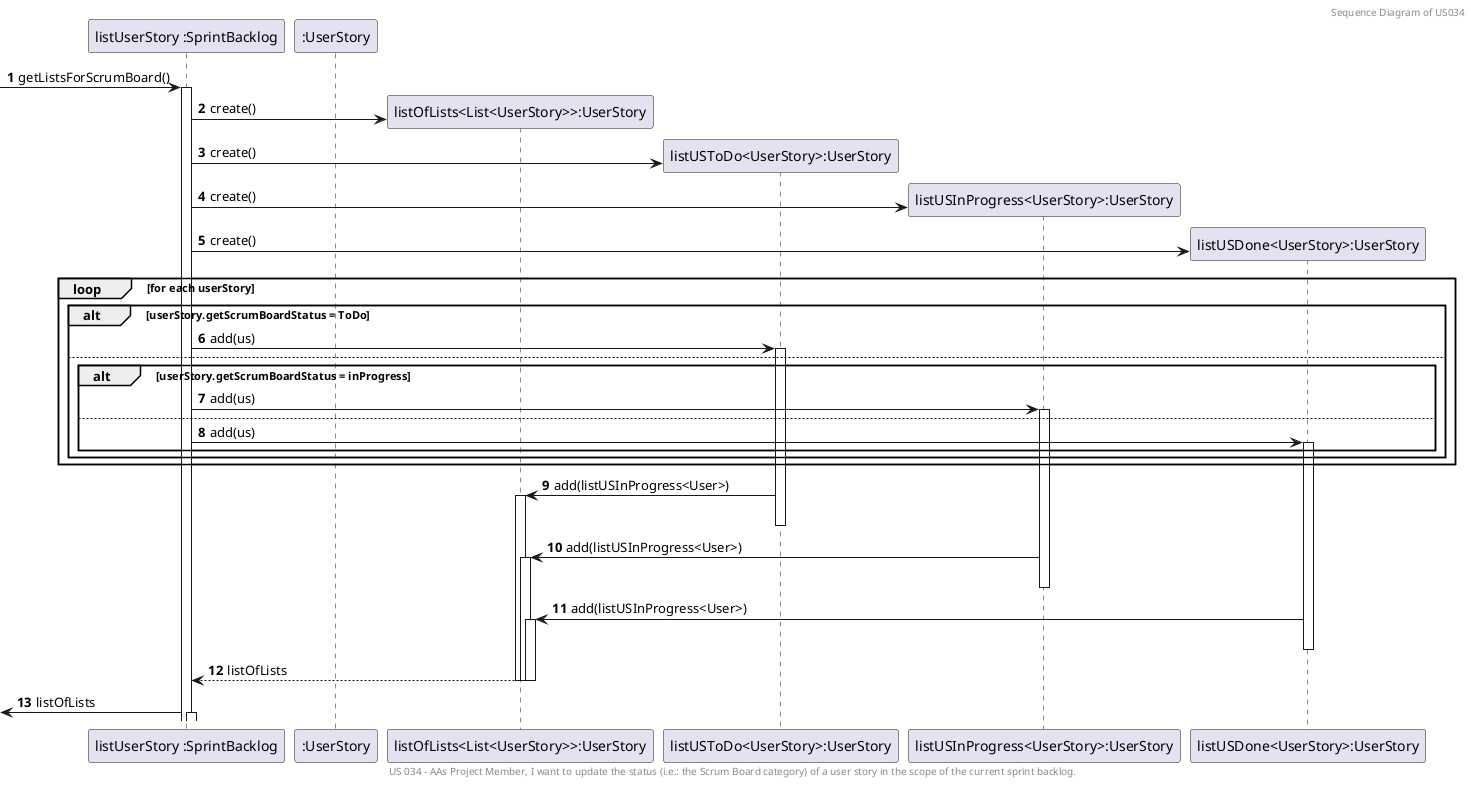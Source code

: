 @startuml
'https://plantuml.com/sequence-diagram

header
Sequence Diagram of US034
endheader

center footer US 034 - AAs Project Member, I want to update the status (i.e.: the Scrum Board category) of a user story in the scope of the current sprint backlog.

autoactivate on
autonumber

participant "listUserStory :SprintBacklog" as C8
participant ":UserStory" as C12
participant "listOfLists<List<UserStory>>:UserStory" as C13
participant "listUSToDo<UserStory>:UserStory" as C9
participant "listUSInProgress<UserStory>:UserStory" as C10
participant "listUSDone<UserStory>:UserStory" as C11


[-> C8: getListsForScrumBoard()




C8 -> C13**: create()
C8 -> C9**: create()
C8 -> C10**: create()
C8 -> C11**: create()
loop for each userStory
    alt     userStory.getScrumBoardStatus = ToDo
        C8 -> C9: add(us)
    else
    alt userStory.getScrumBoardStatus = inProgress
            C8 -> C10: add(us)
        else
            C8 ->C11: add(us)
        end
    end
end
C9 -> C13: add(listUSInProgress<User>)
deactivate C9
C10 -> C13: add(listUSInProgress<User>)
deactivate C10
C11 -> C13: add(listUSInProgress<User>)
deactivate C9
deactivate C11

C8 <-- C13: listOfLists
deactivate C13
deactivate C13


[<- C8: listOfLists

@enduml